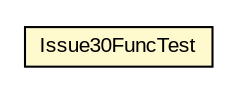 #!/usr/local/bin/dot
#
# Class diagram 
# Generated by UMLGraph version 5.1 (http://www.umlgraph.org/)
#

digraph G {
	edge [fontname="arial",fontsize=10,labelfontname="arial",labelfontsize=10];
	node [fontname="arial",fontsize=10,shape=plaintext];
	nodesep=0.25;
	ranksep=0.5;
	// com.helger.jcodemodel.supplementary.issues.Issue30FuncTest
	c807 [label=<<table title="com.helger.jcodemodel.supplementary.issues.Issue30FuncTest" border="0" cellborder="1" cellspacing="0" cellpadding="2" port="p" bgcolor="lemonChiffon" href="./Issue30FuncTest.html">
		<tr><td><table border="0" cellspacing="0" cellpadding="1">
<tr><td align="center" balign="center"> Issue30FuncTest </td></tr>
		</table></td></tr>
		</table>>, fontname="arial", fontcolor="black", fontsize=10.0];
}

